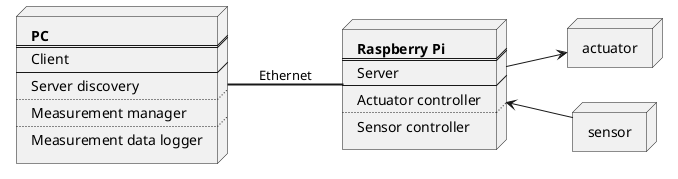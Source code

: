 @startuml

left to right direction

node pc [
	<b>PC
	====
	Client
	----
	Server discovery
	....
	Measurement manager
	....
	Measurement data logger
]

node rpi [
	<b>Raspberry Pi
	====
	Server
	----
	Actuator controller
	....
	Sensor controller
]

node actuator
node sensor

pc == rpi : Ethernet
rpi --> actuator
rpi <-- sensor

@enduml
